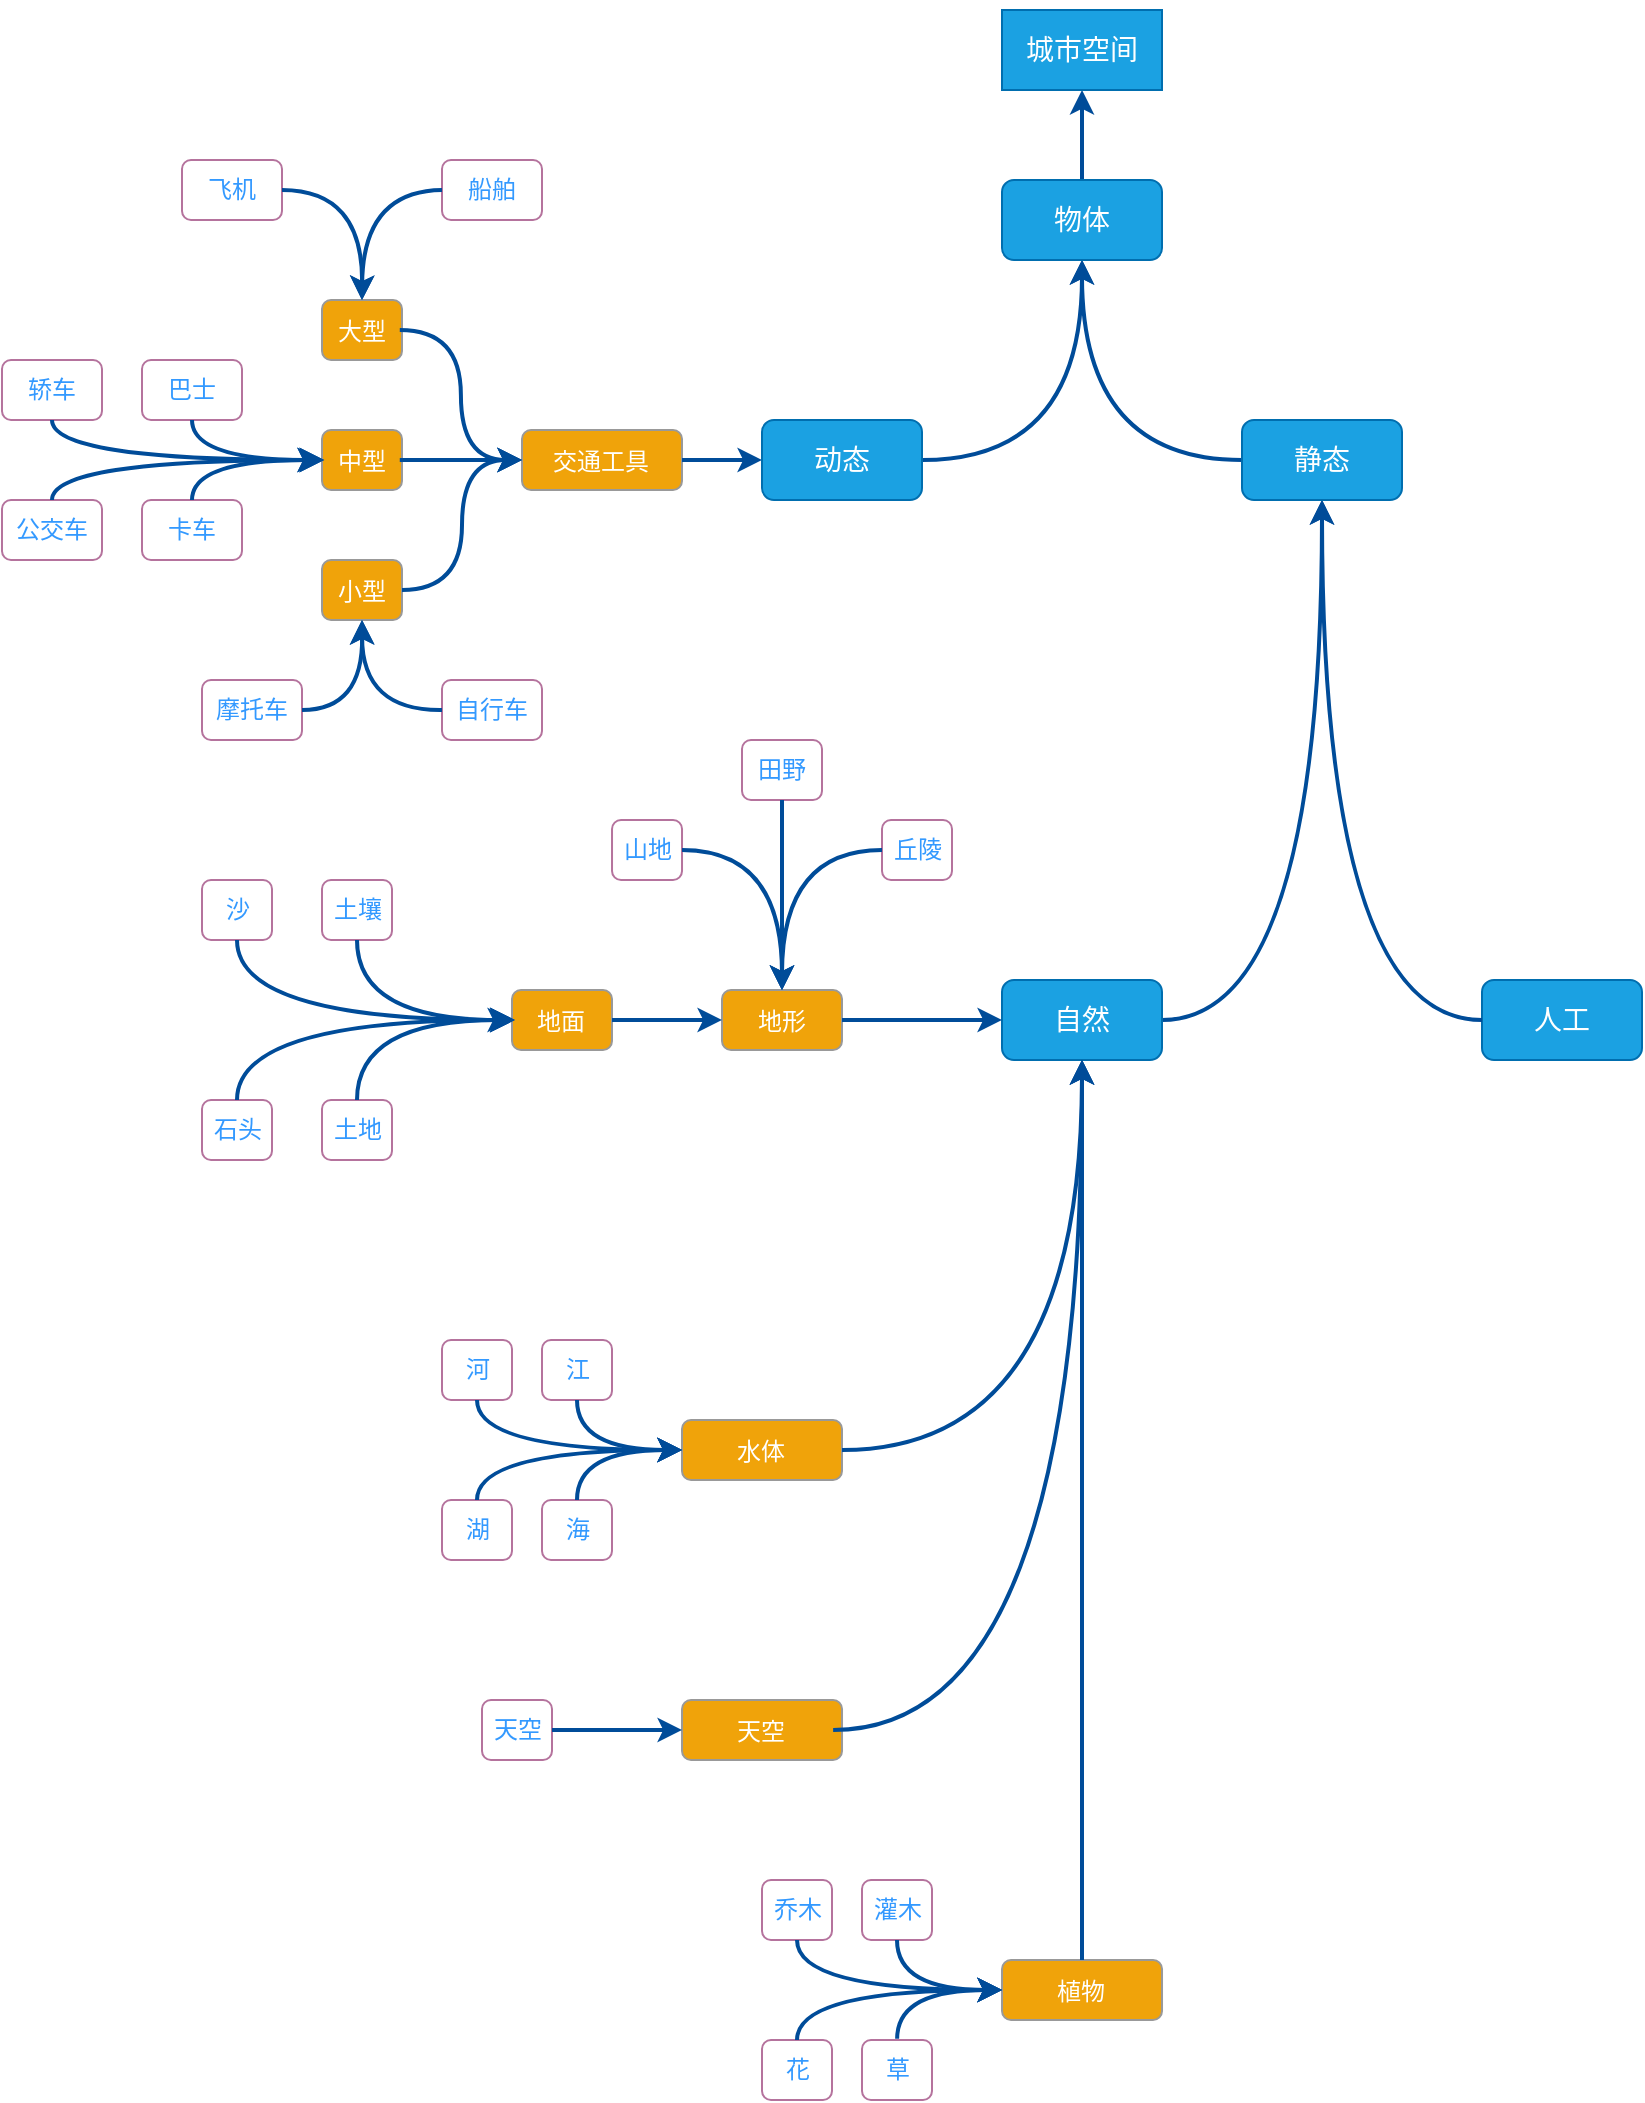 <mxfile version="14.2.7" type="github">
  <diagram id="hjLzeMbraxswB3M8S4vO" name="Page-1">
    <mxGraphModel dx="1753" dy="574" grid="1" gridSize="10" guides="1" tooltips="1" connect="1" arrows="1" fold="1" page="1" pageScale="1" pageWidth="827" pageHeight="1169" math="0" shadow="0">
      <root>
        <mxCell id="0" />
        <mxCell id="1" parent="0" />
        <mxCell id="QH5kVCey-qOMAw6Wp_jd-15" style="edgeStyle=orthogonalEdgeStyle;curved=1;rounded=0;orthogonalLoop=1;jettySize=auto;html=1;exitX=0.5;exitY=0;exitDx=0;exitDy=0;entryX=0.5;entryY=1;entryDx=0;entryDy=0;strokeColor=#004C99;fontColor=#FFFFFF;strokeWidth=2;" edge="1" parent="1" source="QH5kVCey-qOMAw6Wp_jd-1" target="QH5kVCey-qOMAw6Wp_jd-7">
          <mxGeometry relative="1" as="geometry" />
        </mxCell>
        <mxCell id="QH5kVCey-qOMAw6Wp_jd-13" style="edgeStyle=orthogonalEdgeStyle;curved=1;rounded=0;orthogonalLoop=1;jettySize=auto;html=1;exitX=1;exitY=0.5;exitDx=0;exitDy=0;entryX=0.5;entryY=1;entryDx=0;entryDy=0;fontColor=#FFFFFF;strokeColor=#004C99;strokeWidth=2;" edge="1" parent="1" source="QH5kVCey-qOMAw6Wp_jd-31" target="QH5kVCey-qOMAw6Wp_jd-1">
          <mxGeometry relative="1" as="geometry">
            <mxPoint x="310" y="302.5" as="sourcePoint" />
          </mxGeometry>
        </mxCell>
        <mxCell id="QH5kVCey-qOMAw6Wp_jd-14" style="edgeStyle=orthogonalEdgeStyle;curved=1;rounded=0;orthogonalLoop=1;jettySize=auto;html=1;exitX=0;exitY=0.5;exitDx=0;exitDy=0;fontColor=#FFFFFF;strokeColor=#004C99;strokeWidth=2;entryX=0.5;entryY=1;entryDx=0;entryDy=0;" edge="1" parent="1" source="QH5kVCey-qOMAw6Wp_jd-33" target="QH5kVCey-qOMAw6Wp_jd-1">
          <mxGeometry relative="1" as="geometry">
            <mxPoint x="400" y="170" as="targetPoint" />
            <mxPoint x="480" y="305" as="sourcePoint" />
          </mxGeometry>
        </mxCell>
        <mxCell id="QH5kVCey-qOMAw6Wp_jd-26" value="" style="group" vertex="1" connectable="0" parent="1">
          <mxGeometry x="350" y="120" width="100" height="50" as="geometry" />
        </mxCell>
        <mxCell id="QH5kVCey-qOMAw6Wp_jd-1" value="" style="rounded=1;whiteSpace=wrap;html=1;fillColor=#1ba1e2;strokeColor=#006EAF;fontColor=#ffffff;strokeWidth=1;" vertex="1" parent="QH5kVCey-qOMAw6Wp_jd-26">
          <mxGeometry x="10" width="80" height="40" as="geometry" />
        </mxCell>
        <mxCell id="QH5kVCey-qOMAw6Wp_jd-8" value="&lt;font style=&quot;font-size: 14px&quot;&gt;物体&lt;/font&gt;" style="text;html=1;align=center;verticalAlign=middle;whiteSpace=wrap;rounded=0;fontColor=#FFFFFF;aspect=fixed;" vertex="1" parent="QH5kVCey-qOMAw6Wp_jd-26">
          <mxGeometry x="15" y="10" width="70" height="20" as="geometry" />
        </mxCell>
        <mxCell id="QH5kVCey-qOMAw6Wp_jd-27" value="" style="group" vertex="1" connectable="0" parent="1">
          <mxGeometry x="350" y="30" width="100" height="50" as="geometry" />
        </mxCell>
        <mxCell id="QH5kVCey-qOMAw6Wp_jd-7" value="" style="rounded=0;whiteSpace=wrap;html=1;strokeWidth=1;fontColor=#ffffff;fillColor=#1ba1e2;strokeColor=#006EAF;aspect=fixed;shadow=0;glass=0;sketch=0;" vertex="1" parent="QH5kVCey-qOMAw6Wp_jd-27">
          <mxGeometry x="10" y="5" width="80" height="40" as="geometry" />
        </mxCell>
        <mxCell id="QH5kVCey-qOMAw6Wp_jd-6" value="&lt;font style=&quot;font-size: 14px&quot;&gt;城市空间&lt;/font&gt;" style="text;html=1;align=center;verticalAlign=middle;whiteSpace=wrap;rounded=0;fontColor=#FFFFFF;aspect=fixed;" vertex="1" parent="QH5kVCey-qOMAw6Wp_jd-27">
          <mxGeometry x="15" y="15" width="70" height="20" as="geometry" />
        </mxCell>
        <mxCell id="QH5kVCey-qOMAw6Wp_jd-30" value="" style="group" vertex="1" connectable="0" parent="1">
          <mxGeometry x="120" y="245" width="80" height="30" as="geometry" />
        </mxCell>
        <mxCell id="QH5kVCey-qOMAw6Wp_jd-28" value="" style="rounded=1;whiteSpace=wrap;html=1;shadow=0;glass=0;sketch=0;strokeWidth=1;fontColor=#ffffff;fillColor=#f0a30a;strokeColor=#999999;" vertex="1" parent="QH5kVCey-qOMAw6Wp_jd-30">
          <mxGeometry width="80" height="30" as="geometry" />
        </mxCell>
        <mxCell id="QH5kVCey-qOMAw6Wp_jd-29" value="&lt;font style=&quot;font-size: 12px&quot;&gt;交通工具&lt;/font&gt;" style="text;html=1;strokeColor=none;fillColor=none;align=center;verticalAlign=middle;whiteSpace=wrap;rounded=0;shadow=0;glass=0;sketch=0;fontColor=#FFFFFF;fontSize=14;" vertex="1" parent="QH5kVCey-qOMAw6Wp_jd-30">
          <mxGeometry x="4.447" y="5" width="71.111" height="20" as="geometry" />
        </mxCell>
        <mxCell id="QH5kVCey-qOMAw6Wp_jd-38" style="edgeStyle=orthogonalEdgeStyle;curved=1;rounded=0;orthogonalLoop=1;jettySize=auto;html=1;entryX=0;entryY=0.5;entryDx=0;entryDy=0;strokeColor=#004C99;strokeWidth=2;fontSize=14;fontColor=#FFFFFF;" edge="1" parent="1" source="QH5kVCey-qOMAw6Wp_jd-28" target="QH5kVCey-qOMAw6Wp_jd-31">
          <mxGeometry relative="1" as="geometry" />
        </mxCell>
        <mxCell id="QH5kVCey-qOMAw6Wp_jd-41" value="" style="group" vertex="1" connectable="0" parent="1">
          <mxGeometry x="-50" y="110" width="50" height="30" as="geometry" />
        </mxCell>
        <mxCell id="QH5kVCey-qOMAw6Wp_jd-39" value="" style="rounded=1;whiteSpace=wrap;html=1;shadow=0;glass=0;sketch=0;strokeWidth=1;fontSize=14;fontColor=#FFFFFF;strokeColor=#B5739D;" vertex="1" parent="QH5kVCey-qOMAw6Wp_jd-41">
          <mxGeometry width="50" height="30" as="geometry" />
        </mxCell>
        <mxCell id="QH5kVCey-qOMAw6Wp_jd-40" value="&lt;font color=&quot;#3399ff&quot; style=&quot;font-size: 12px;&quot;&gt;飞机&lt;/font&gt;" style="text;html=1;strokeColor=none;fillColor=none;align=center;verticalAlign=middle;whiteSpace=wrap;rounded=0;shadow=0;glass=0;sketch=0;fontSize=12;fontColor=#FFFFFF;" vertex="1" parent="QH5kVCey-qOMAw6Wp_jd-41">
          <mxGeometry x="5" y="5" width="40" height="20" as="geometry" />
        </mxCell>
        <mxCell id="QH5kVCey-qOMAw6Wp_jd-42" value="" style="group" vertex="1" connectable="0" parent="1">
          <mxGeometry x="80" y="110" width="50" height="30" as="geometry" />
        </mxCell>
        <mxCell id="QH5kVCey-qOMAw6Wp_jd-43" value="" style="rounded=1;whiteSpace=wrap;html=1;shadow=0;glass=0;sketch=0;strokeWidth=1;fontSize=14;fontColor=#FFFFFF;strokeColor=#B5739D;" vertex="1" parent="QH5kVCey-qOMAw6Wp_jd-42">
          <mxGeometry width="50" height="30" as="geometry" />
        </mxCell>
        <mxCell id="QH5kVCey-qOMAw6Wp_jd-44" value="&lt;font color=&quot;#3399ff&quot; style=&quot;font-size: 12px&quot;&gt;船舶&lt;/font&gt;" style="text;html=1;strokeColor=none;fillColor=none;align=center;verticalAlign=middle;whiteSpace=wrap;rounded=0;shadow=0;glass=0;sketch=0;fontSize=12;fontColor=#FFFFFF;" vertex="1" parent="QH5kVCey-qOMAw6Wp_jd-42">
          <mxGeometry x="5" y="5" width="40" height="20" as="geometry" />
        </mxCell>
        <mxCell id="QH5kVCey-qOMAw6Wp_jd-45" value="" style="group" vertex="1" connectable="0" parent="1">
          <mxGeometry x="80" y="370" width="50" height="30" as="geometry" />
        </mxCell>
        <mxCell id="QH5kVCey-qOMAw6Wp_jd-46" value="" style="rounded=1;whiteSpace=wrap;html=1;shadow=0;glass=0;sketch=0;strokeWidth=1;fontSize=14;fontColor=#FFFFFF;strokeColor=#B5739D;" vertex="1" parent="QH5kVCey-qOMAw6Wp_jd-45">
          <mxGeometry width="50" height="30" as="geometry" />
        </mxCell>
        <mxCell id="QH5kVCey-qOMAw6Wp_jd-47" value="&lt;font color=&quot;#3399ff&quot; style=&quot;font-size: 12px&quot;&gt;自行车&lt;/font&gt;" style="text;html=1;strokeColor=none;fillColor=none;align=center;verticalAlign=middle;whiteSpace=wrap;rounded=0;shadow=0;glass=0;sketch=0;fontSize=12;fontColor=#FFFFFF;" vertex="1" parent="QH5kVCey-qOMAw6Wp_jd-45">
          <mxGeometry x="5" y="5" width="40" height="20" as="geometry" />
        </mxCell>
        <mxCell id="QH5kVCey-qOMAw6Wp_jd-56" value="" style="group" vertex="1" connectable="0" parent="1">
          <mxGeometry x="-140" y="210" width="50" height="30" as="geometry" />
        </mxCell>
        <mxCell id="QH5kVCey-qOMAw6Wp_jd-57" value="" style="rounded=1;whiteSpace=wrap;html=1;shadow=0;glass=0;sketch=0;strokeWidth=1;fontSize=14;fontColor=#FFFFFF;strokeColor=#B5739D;" vertex="1" parent="QH5kVCey-qOMAw6Wp_jd-56">
          <mxGeometry width="50" height="30" as="geometry" />
        </mxCell>
        <mxCell id="QH5kVCey-qOMAw6Wp_jd-58" value="&lt;font color=&quot;#3399ff&quot; style=&quot;font-size: 12px&quot;&gt;轿车&lt;/font&gt;" style="text;html=1;strokeColor=none;fillColor=none;align=center;verticalAlign=middle;whiteSpace=wrap;rounded=0;shadow=0;glass=0;sketch=0;fontSize=12;fontColor=#FFFFFF;" vertex="1" parent="QH5kVCey-qOMAw6Wp_jd-56">
          <mxGeometry x="5" y="5" width="40" height="20" as="geometry" />
        </mxCell>
        <mxCell id="QH5kVCey-qOMAw6Wp_jd-59" value="" style="group" vertex="1" connectable="0" parent="1">
          <mxGeometry x="-140" y="280" width="50" height="30" as="geometry" />
        </mxCell>
        <mxCell id="QH5kVCey-qOMAw6Wp_jd-60" value="" style="rounded=1;whiteSpace=wrap;html=1;shadow=0;glass=0;sketch=0;strokeWidth=1;fontSize=14;fontColor=#FFFFFF;strokeColor=#B5739D;" vertex="1" parent="QH5kVCey-qOMAw6Wp_jd-59">
          <mxGeometry width="50" height="30" as="geometry" />
        </mxCell>
        <mxCell id="QH5kVCey-qOMAw6Wp_jd-61" value="&lt;font color=&quot;#3399ff&quot; style=&quot;font-size: 12px&quot;&gt;公交车&lt;/font&gt;" style="text;html=1;strokeColor=none;fillColor=none;align=center;verticalAlign=middle;whiteSpace=wrap;rounded=0;shadow=0;glass=0;sketch=0;fontSize=12;fontColor=#FFFFFF;" vertex="1" parent="QH5kVCey-qOMAw6Wp_jd-59">
          <mxGeometry x="5" y="5" width="40" height="20" as="geometry" />
        </mxCell>
        <mxCell id="QH5kVCey-qOMAw6Wp_jd-62" value="" style="group" vertex="1" connectable="0" parent="1">
          <mxGeometry x="-70" y="210" width="50" height="30" as="geometry" />
        </mxCell>
        <mxCell id="QH5kVCey-qOMAw6Wp_jd-63" value="" style="rounded=1;whiteSpace=wrap;html=1;shadow=0;glass=0;sketch=0;strokeWidth=1;fontSize=14;fontColor=#FFFFFF;strokeColor=#B5739D;" vertex="1" parent="QH5kVCey-qOMAw6Wp_jd-62">
          <mxGeometry width="50" height="30" as="geometry" />
        </mxCell>
        <mxCell id="QH5kVCey-qOMAw6Wp_jd-64" value="&lt;font color=&quot;#3399ff&quot; style=&quot;font-size: 12px&quot;&gt;巴士&lt;/font&gt;" style="text;html=1;strokeColor=none;fillColor=none;align=center;verticalAlign=middle;whiteSpace=wrap;rounded=0;shadow=0;glass=0;sketch=0;fontSize=12;fontColor=#FFFFFF;" vertex="1" parent="QH5kVCey-qOMAw6Wp_jd-62">
          <mxGeometry x="5" y="5" width="40" height="20" as="geometry" />
        </mxCell>
        <mxCell id="QH5kVCey-qOMAw6Wp_jd-65" value="" style="group" vertex="1" connectable="0" parent="1">
          <mxGeometry x="-40" y="370" width="50" height="30" as="geometry" />
        </mxCell>
        <mxCell id="QH5kVCey-qOMAw6Wp_jd-66" value="" style="rounded=1;whiteSpace=wrap;html=1;shadow=0;glass=0;sketch=0;strokeWidth=1;fontSize=14;fontColor=#FFFFFF;strokeColor=#B5739D;" vertex="1" parent="QH5kVCey-qOMAw6Wp_jd-65">
          <mxGeometry width="50" height="30" as="geometry" />
        </mxCell>
        <mxCell id="QH5kVCey-qOMAw6Wp_jd-67" value="&lt;font color=&quot;#3399ff&quot; style=&quot;font-size: 12px&quot;&gt;摩托车&lt;/font&gt;" style="text;html=1;strokeColor=none;fillColor=none;align=center;verticalAlign=middle;whiteSpace=wrap;rounded=0;shadow=0;glass=0;sketch=0;fontSize=12;fontColor=#FFFFFF;" vertex="1" parent="QH5kVCey-qOMAw6Wp_jd-65">
          <mxGeometry x="5" y="5" width="40" height="20" as="geometry" />
        </mxCell>
        <mxCell id="QH5kVCey-qOMAw6Wp_jd-68" value="" style="group" vertex="1" connectable="0" parent="1">
          <mxGeometry x="20" y="180" width="40.01" height="30" as="geometry" />
        </mxCell>
        <mxCell id="QH5kVCey-qOMAw6Wp_jd-69" value="" style="rounded=1;whiteSpace=wrap;html=1;shadow=0;glass=0;sketch=0;strokeWidth=1;fontColor=#ffffff;fillColor=#f0a30a;strokeColor=#999999;" vertex="1" parent="QH5kVCey-qOMAw6Wp_jd-68">
          <mxGeometry width="40" height="30" as="geometry" />
        </mxCell>
        <mxCell id="QH5kVCey-qOMAw6Wp_jd-70" value="&lt;font style=&quot;font-size: 12px&quot;&gt;大型&lt;/font&gt;" style="text;html=1;strokeColor=none;fillColor=none;align=center;verticalAlign=middle;whiteSpace=wrap;rounded=0;shadow=0;glass=0;sketch=0;fontColor=#FFFFFF;fontSize=14;" vertex="1" parent="QH5kVCey-qOMAw6Wp_jd-68">
          <mxGeometry x="1.11" y="5" width="37.78" height="20" as="geometry" />
        </mxCell>
        <mxCell id="QH5kVCey-qOMAw6Wp_jd-71" value="" style="group" vertex="1" connectable="0" parent="1">
          <mxGeometry x="20" y="245" width="40.01" height="30" as="geometry" />
        </mxCell>
        <mxCell id="QH5kVCey-qOMAw6Wp_jd-72" value="" style="rounded=1;whiteSpace=wrap;html=1;shadow=0;glass=0;sketch=0;strokeWidth=1;fontColor=#ffffff;fillColor=#f0a30a;strokeColor=#999999;" vertex="1" parent="QH5kVCey-qOMAw6Wp_jd-71">
          <mxGeometry width="40" height="30" as="geometry" />
        </mxCell>
        <mxCell id="QH5kVCey-qOMAw6Wp_jd-73" value="&lt;font style=&quot;font-size: 12px&quot;&gt;中型&lt;/font&gt;" style="text;html=1;strokeColor=none;fillColor=none;align=center;verticalAlign=middle;whiteSpace=wrap;rounded=0;shadow=0;glass=0;sketch=0;fontColor=#FFFFFF;fontSize=14;" vertex="1" parent="QH5kVCey-qOMAw6Wp_jd-71">
          <mxGeometry x="1.11" y="5" width="37.78" height="20" as="geometry" />
        </mxCell>
        <mxCell id="QH5kVCey-qOMAw6Wp_jd-77" value="" style="group" vertex="1" connectable="0" parent="1">
          <mxGeometry x="-70" y="280" width="50" height="30" as="geometry" />
        </mxCell>
        <mxCell id="QH5kVCey-qOMAw6Wp_jd-78" value="" style="rounded=1;whiteSpace=wrap;html=1;shadow=0;glass=0;sketch=0;strokeWidth=1;fontSize=14;fontColor=#FFFFFF;strokeColor=#B5739D;" vertex="1" parent="QH5kVCey-qOMAw6Wp_jd-77">
          <mxGeometry width="50" height="30" as="geometry" />
        </mxCell>
        <mxCell id="QH5kVCey-qOMAw6Wp_jd-79" value="&lt;font color=&quot;#3399ff&quot; style=&quot;font-size: 12px&quot;&gt;卡车&lt;/font&gt;" style="text;html=1;strokeColor=none;fillColor=none;align=center;verticalAlign=middle;whiteSpace=wrap;rounded=0;shadow=0;glass=0;sketch=0;fontSize=12;fontColor=#FFFFFF;" vertex="1" parent="QH5kVCey-qOMAw6Wp_jd-77">
          <mxGeometry x="5" y="5" width="40" height="20" as="geometry" />
        </mxCell>
        <mxCell id="QH5kVCey-qOMAw6Wp_jd-83" value="" style="group" vertex="1" connectable="0" parent="1">
          <mxGeometry x="20" y="310" width="40.01" height="30" as="geometry" />
        </mxCell>
        <mxCell id="QH5kVCey-qOMAw6Wp_jd-84" value="" style="rounded=1;whiteSpace=wrap;html=1;shadow=0;glass=0;sketch=0;strokeWidth=1;fontColor=#ffffff;fillColor=#f0a30a;strokeColor=#999999;" vertex="1" parent="QH5kVCey-qOMAw6Wp_jd-83">
          <mxGeometry width="40" height="30" as="geometry" />
        </mxCell>
        <mxCell id="QH5kVCey-qOMAw6Wp_jd-85" value="&lt;font style=&quot;font-size: 12px&quot;&gt;小型&lt;/font&gt;" style="text;html=1;strokeColor=none;fillColor=none;align=center;verticalAlign=middle;whiteSpace=wrap;rounded=0;shadow=0;glass=0;sketch=0;fontColor=#FFFFFF;fontSize=14;" vertex="1" parent="QH5kVCey-qOMAw6Wp_jd-83">
          <mxGeometry x="1.11" y="5" width="37.78" height="20" as="geometry" />
        </mxCell>
        <mxCell id="QH5kVCey-qOMAw6Wp_jd-86" style="edgeStyle=orthogonalEdgeStyle;curved=1;rounded=0;orthogonalLoop=1;jettySize=auto;html=1;exitX=1;exitY=0.5;exitDx=0;exitDy=0;entryX=0;entryY=0.5;entryDx=0;entryDy=0;strokeColor=#004C99;strokeWidth=2;fontSize=12;fontColor=#FFFFFF;" edge="1" parent="1" source="QH5kVCey-qOMAw6Wp_jd-84" target="QH5kVCey-qOMAw6Wp_jd-28">
          <mxGeometry relative="1" as="geometry" />
        </mxCell>
        <mxCell id="QH5kVCey-qOMAw6Wp_jd-87" style="edgeStyle=orthogonalEdgeStyle;curved=1;rounded=0;orthogonalLoop=1;jettySize=auto;html=1;strokeColor=#004C99;strokeWidth=2;fontSize=12;fontColor=#FFFFFF;entryX=0;entryY=0.5;entryDx=0;entryDy=0;" edge="1" parent="1" source="QH5kVCey-qOMAw6Wp_jd-73" target="QH5kVCey-qOMAw6Wp_jd-28">
          <mxGeometry relative="1" as="geometry">
            <mxPoint x="100" y="260" as="targetPoint" />
          </mxGeometry>
        </mxCell>
        <mxCell id="QH5kVCey-qOMAw6Wp_jd-88" style="edgeStyle=orthogonalEdgeStyle;curved=1;rounded=0;orthogonalLoop=1;jettySize=auto;html=1;entryX=0;entryY=0.5;entryDx=0;entryDy=0;strokeColor=#004C99;strokeWidth=2;fontSize=12;fontColor=#FFFFFF;" edge="1" parent="1" source="QH5kVCey-qOMAw6Wp_jd-70" target="QH5kVCey-qOMAw6Wp_jd-28">
          <mxGeometry relative="1" as="geometry" />
        </mxCell>
        <mxCell id="QH5kVCey-qOMAw6Wp_jd-91" style="edgeStyle=orthogonalEdgeStyle;curved=1;rounded=0;orthogonalLoop=1;jettySize=auto;html=1;exitX=1;exitY=0.5;exitDx=0;exitDy=0;strokeColor=#004C99;strokeWidth=2;fontSize=12;fontColor=#FFFFFF;" edge="1" parent="1" source="QH5kVCey-qOMAw6Wp_jd-66">
          <mxGeometry relative="1" as="geometry">
            <mxPoint x="40" y="340" as="targetPoint" />
          </mxGeometry>
        </mxCell>
        <mxCell id="QH5kVCey-qOMAw6Wp_jd-92" style="edgeStyle=orthogonalEdgeStyle;curved=1;rounded=0;orthogonalLoop=1;jettySize=auto;html=1;entryX=0.5;entryY=1;entryDx=0;entryDy=0;strokeColor=#004C99;strokeWidth=2;fontSize=12;fontColor=#FFFFFF;" edge="1" parent="1" target="QH5kVCey-qOMAw6Wp_jd-84">
          <mxGeometry relative="1" as="geometry">
            <mxPoint x="80" y="385" as="sourcePoint" />
          </mxGeometry>
        </mxCell>
        <mxCell id="QH5kVCey-qOMAw6Wp_jd-95" style="edgeStyle=orthogonalEdgeStyle;curved=1;rounded=0;orthogonalLoop=1;jettySize=auto;html=1;strokeColor=#004C99;strokeWidth=2;fontSize=12;fontColor=#FFFFFF;" edge="1" parent="1">
          <mxGeometry relative="1" as="geometry">
            <mxPoint x="40" y="180" as="targetPoint" />
            <mxPoint x="80" y="125" as="sourcePoint" />
          </mxGeometry>
        </mxCell>
        <mxCell id="QH5kVCey-qOMAw6Wp_jd-96" style="edgeStyle=orthogonalEdgeStyle;curved=1;rounded=0;orthogonalLoop=1;jettySize=auto;html=1;strokeColor=#004C99;strokeWidth=2;fontSize=12;fontColor=#FFFFFF;" edge="1" parent="1" source="QH5kVCey-qOMAw6Wp_jd-39">
          <mxGeometry relative="1" as="geometry">
            <mxPoint x="40" y="180" as="targetPoint" />
          </mxGeometry>
        </mxCell>
        <mxCell id="QH5kVCey-qOMAw6Wp_jd-99" style="edgeStyle=orthogonalEdgeStyle;curved=1;rounded=0;orthogonalLoop=1;jettySize=auto;html=1;entryX=0;entryY=0.5;entryDx=0;entryDy=0;strokeColor=#004C99;strokeWidth=2;fontSize=12;fontColor=#FFFFFF;exitX=0.5;exitY=0;exitDx=0;exitDy=0;" edge="1" parent="1" source="QH5kVCey-qOMAw6Wp_jd-78" target="QH5kVCey-qOMAw6Wp_jd-72">
          <mxGeometry relative="1" as="geometry" />
        </mxCell>
        <mxCell id="QH5kVCey-qOMAw6Wp_jd-100" style="edgeStyle=orthogonalEdgeStyle;curved=1;rounded=0;orthogonalLoop=1;jettySize=auto;html=1;entryX=0;entryY=0.5;entryDx=0;entryDy=0;strokeColor=#004C99;strokeWidth=2;fontSize=12;fontColor=#FFFFFF;exitX=0.5;exitY=0;exitDx=0;exitDy=0;" edge="1" parent="1" source="QH5kVCey-qOMAw6Wp_jd-60" target="QH5kVCey-qOMAw6Wp_jd-73">
          <mxGeometry relative="1" as="geometry" />
        </mxCell>
        <mxCell id="QH5kVCey-qOMAw6Wp_jd-101" style="edgeStyle=orthogonalEdgeStyle;curved=1;rounded=0;orthogonalLoop=1;jettySize=auto;html=1;entryX=0;entryY=0.5;entryDx=0;entryDy=0;strokeColor=#004C99;strokeWidth=2;fontSize=12;fontColor=#FFFFFF;exitX=0.5;exitY=1;exitDx=0;exitDy=0;" edge="1" parent="1" source="QH5kVCey-qOMAw6Wp_jd-57" target="QH5kVCey-qOMAw6Wp_jd-72">
          <mxGeometry relative="1" as="geometry" />
        </mxCell>
        <mxCell id="QH5kVCey-qOMAw6Wp_jd-102" style="edgeStyle=orthogonalEdgeStyle;curved=1;rounded=0;orthogonalLoop=1;jettySize=auto;html=1;entryX=0;entryY=0.5;entryDx=0;entryDy=0;strokeColor=#004C99;strokeWidth=2;fontSize=12;fontColor=#FFFFFF;exitX=0.5;exitY=1;exitDx=0;exitDy=0;" edge="1" parent="1" source="QH5kVCey-qOMAw6Wp_jd-63" target="QH5kVCey-qOMAw6Wp_jd-73">
          <mxGeometry relative="1" as="geometry" />
        </mxCell>
        <mxCell id="QH5kVCey-qOMAw6Wp_jd-107" style="edgeStyle=orthogonalEdgeStyle;curved=1;rounded=0;orthogonalLoop=1;jettySize=auto;html=1;entryX=0.5;entryY=1;entryDx=0;entryDy=0;strokeColor=#004C99;strokeWidth=2;fontSize=12;fontColor=#FFFFFF;exitX=1;exitY=0.5;exitDx=0;exitDy=0;" edge="1" parent="1" source="QH5kVCey-qOMAw6Wp_jd-103" target="QH5kVCey-qOMAw6Wp_jd-33">
          <mxGeometry relative="1" as="geometry">
            <mxPoint x="430" y="480" as="sourcePoint" />
          </mxGeometry>
        </mxCell>
        <mxCell id="QH5kVCey-qOMAw6Wp_jd-111" value="" style="group" vertex="1" connectable="0" parent="1">
          <mxGeometry x="600" y="520" width="80" height="40" as="geometry" />
        </mxCell>
        <mxCell id="QH5kVCey-qOMAw6Wp_jd-105" value="" style="rounded=1;whiteSpace=wrap;html=1;fillColor=#1ba1e2;strokeColor=#006EAF;fontColor=#ffffff;strokeWidth=1;" vertex="1" parent="QH5kVCey-qOMAw6Wp_jd-111">
          <mxGeometry width="80" height="40" as="geometry" />
        </mxCell>
        <mxCell id="QH5kVCey-qOMAw6Wp_jd-106" value="&lt;font style=&quot;font-size: 14px&quot;&gt;人工&lt;/font&gt;" style="text;html=1;align=center;verticalAlign=middle;whiteSpace=wrap;rounded=0;fontColor=#FFFFFF;aspect=fixed;" vertex="1" parent="QH5kVCey-qOMAw6Wp_jd-111">
          <mxGeometry x="5" y="10" width="70" height="20" as="geometry" />
        </mxCell>
        <mxCell id="QH5kVCey-qOMAw6Wp_jd-112" style="edgeStyle=orthogonalEdgeStyle;curved=1;rounded=0;orthogonalLoop=1;jettySize=auto;html=1;entryX=0.5;entryY=1;entryDx=0;entryDy=0;strokeColor=#004C99;strokeWidth=2;fontSize=12;fontColor=#FFFFFF;" edge="1" parent="1" source="QH5kVCey-qOMAw6Wp_jd-105" target="QH5kVCey-qOMAw6Wp_jd-33">
          <mxGeometry relative="1" as="geometry" />
        </mxCell>
        <mxCell id="QH5kVCey-qOMAw6Wp_jd-113" value="" style="group" vertex="1" connectable="0" parent="1">
          <mxGeometry x="360" y="520" width="80" height="40" as="geometry" />
        </mxCell>
        <mxCell id="QH5kVCey-qOMAw6Wp_jd-103" value="" style="rounded=1;whiteSpace=wrap;html=1;fillColor=#1ba1e2;strokeColor=#006EAF;fontColor=#ffffff;strokeWidth=1;" vertex="1" parent="QH5kVCey-qOMAw6Wp_jd-113">
          <mxGeometry width="80" height="40" as="geometry" />
        </mxCell>
        <mxCell id="QH5kVCey-qOMAw6Wp_jd-104" value="&lt;font style=&quot;font-size: 14px&quot;&gt;自然&lt;/font&gt;" style="text;html=1;align=center;verticalAlign=middle;whiteSpace=wrap;rounded=0;fontColor=#FFFFFF;aspect=fixed;" vertex="1" parent="QH5kVCey-qOMAw6Wp_jd-113">
          <mxGeometry x="5" y="10" width="70" height="20" as="geometry" />
        </mxCell>
        <mxCell id="QH5kVCey-qOMAw6Wp_jd-114" value="" style="group" vertex="1" connectable="0" parent="1">
          <mxGeometry x="220" y="525" width="60" height="30" as="geometry" />
        </mxCell>
        <mxCell id="QH5kVCey-qOMAw6Wp_jd-115" value="" style="rounded=1;whiteSpace=wrap;html=1;shadow=0;glass=0;sketch=0;strokeWidth=1;fontColor=#ffffff;fillColor=#f0a30a;strokeColor=#999999;" vertex="1" parent="QH5kVCey-qOMAw6Wp_jd-114">
          <mxGeometry width="60" height="30" as="geometry" />
        </mxCell>
        <mxCell id="QH5kVCey-qOMAw6Wp_jd-116" value="&lt;span style=&quot;font-size: 12px&quot;&gt;地形&lt;/span&gt;" style="text;html=1;strokeColor=none;fillColor=none;align=center;verticalAlign=middle;whiteSpace=wrap;rounded=0;shadow=0;glass=0;sketch=0;fontColor=#FFFFFF;fontSize=14;" vertex="1" parent="QH5kVCey-qOMAw6Wp_jd-114">
          <mxGeometry y="5" width="60" height="20" as="geometry" />
        </mxCell>
        <mxCell id="QH5kVCey-qOMAw6Wp_jd-117" value="" style="group" vertex="1" connectable="0" parent="1">
          <mxGeometry x="200" y="740" width="80" height="30" as="geometry" />
        </mxCell>
        <mxCell id="QH5kVCey-qOMAw6Wp_jd-118" value="" style="rounded=1;whiteSpace=wrap;html=1;shadow=0;glass=0;sketch=0;strokeWidth=1;fontColor=#ffffff;fillColor=#f0a30a;strokeColor=#999999;" vertex="1" parent="QH5kVCey-qOMAw6Wp_jd-117">
          <mxGeometry width="80" height="30" as="geometry" />
        </mxCell>
        <mxCell id="QH5kVCey-qOMAw6Wp_jd-119" value="&lt;font style=&quot;font-size: 12px&quot;&gt;水体&lt;/font&gt;" style="text;html=1;strokeColor=none;fillColor=none;align=center;verticalAlign=middle;whiteSpace=wrap;rounded=0;shadow=0;glass=0;sketch=0;fontColor=#FFFFFF;fontSize=14;" vertex="1" parent="QH5kVCey-qOMAw6Wp_jd-117">
          <mxGeometry x="4.447" y="5" width="71.111" height="20" as="geometry" />
        </mxCell>
        <mxCell id="QH5kVCey-qOMAw6Wp_jd-120" value="" style="group" vertex="1" connectable="0" parent="1">
          <mxGeometry x="200.01" y="880" width="80" height="30" as="geometry" />
        </mxCell>
        <mxCell id="QH5kVCey-qOMAw6Wp_jd-121" value="" style="rounded=1;whiteSpace=wrap;html=1;shadow=0;glass=0;sketch=0;strokeWidth=1;fontColor=#ffffff;fillColor=#f0a30a;strokeColor=#999999;" vertex="1" parent="QH5kVCey-qOMAw6Wp_jd-120">
          <mxGeometry width="80" height="30" as="geometry" />
        </mxCell>
        <mxCell id="QH5kVCey-qOMAw6Wp_jd-122" value="&lt;font style=&quot;font-size: 12px&quot;&gt;天空&lt;/font&gt;" style="text;html=1;strokeColor=none;fillColor=none;align=center;verticalAlign=middle;whiteSpace=wrap;rounded=0;shadow=0;glass=0;sketch=0;fontColor=#FFFFFF;fontSize=14;" vertex="1" parent="QH5kVCey-qOMAw6Wp_jd-120">
          <mxGeometry x="4.447" y="5" width="71.111" height="20" as="geometry" />
        </mxCell>
        <mxCell id="QH5kVCey-qOMAw6Wp_jd-123" value="" style="group" vertex="1" connectable="0" parent="1">
          <mxGeometry x="360.01" y="1010" width="80" height="30" as="geometry" />
        </mxCell>
        <mxCell id="QH5kVCey-qOMAw6Wp_jd-124" value="" style="rounded=1;whiteSpace=wrap;html=1;shadow=0;glass=0;sketch=0;strokeWidth=1;fontColor=#ffffff;fillColor=#f0a30a;strokeColor=#999999;" vertex="1" parent="QH5kVCey-qOMAw6Wp_jd-123">
          <mxGeometry width="80" height="30" as="geometry" />
        </mxCell>
        <mxCell id="QH5kVCey-qOMAw6Wp_jd-125" value="&lt;font style=&quot;font-size: 12px&quot;&gt;植物&lt;/font&gt;" style="text;html=1;strokeColor=none;fillColor=none;align=center;verticalAlign=middle;whiteSpace=wrap;rounded=0;shadow=0;glass=0;sketch=0;fontColor=#FFFFFF;fontSize=14;" vertex="1" parent="QH5kVCey-qOMAw6Wp_jd-123">
          <mxGeometry x="4.447" y="5" width="71.111" height="20" as="geometry" />
        </mxCell>
        <mxCell id="QH5kVCey-qOMAw6Wp_jd-129" value="" style="group" vertex="1" connectable="0" parent="1">
          <mxGeometry x="115" y="525" width="50.01" height="30" as="geometry" />
        </mxCell>
        <mxCell id="QH5kVCey-qOMAw6Wp_jd-130" value="" style="rounded=1;whiteSpace=wrap;html=1;shadow=0;glass=0;sketch=0;strokeWidth=1;fontColor=#ffffff;fillColor=#f0a30a;strokeColor=#999999;" vertex="1" parent="QH5kVCey-qOMAw6Wp_jd-129">
          <mxGeometry width="49.998" height="30" as="geometry" />
        </mxCell>
        <mxCell id="QH5kVCey-qOMAw6Wp_jd-131" value="&lt;font style=&quot;font-size: 12px&quot;&gt;地面&lt;/font&gt;" style="text;html=1;strokeColor=none;fillColor=none;align=center;verticalAlign=middle;whiteSpace=wrap;rounded=0;shadow=0;glass=0;sketch=0;fontColor=#FFFFFF;fontSize=14;" vertex="1" parent="QH5kVCey-qOMAw6Wp_jd-129">
          <mxGeometry x="1.387" y="5" width="47.223" height="20" as="geometry" />
        </mxCell>
        <mxCell id="QH5kVCey-qOMAw6Wp_jd-137" style="edgeStyle=orthogonalEdgeStyle;curved=1;rounded=0;orthogonalLoop=1;jettySize=auto;html=1;entryX=0;entryY=0.5;entryDx=0;entryDy=0;strokeColor=#004C99;strokeWidth=2;fontSize=12;fontColor=#FFFFFF;" edge="1" parent="1" source="QH5kVCey-qOMAw6Wp_jd-115" target="QH5kVCey-qOMAw6Wp_jd-103">
          <mxGeometry relative="1" as="geometry" />
        </mxCell>
        <mxCell id="QH5kVCey-qOMAw6Wp_jd-138" value="" style="group" vertex="1" connectable="0" parent="1">
          <mxGeometry x="-40" y="470" width="35" height="30" as="geometry" />
        </mxCell>
        <mxCell id="QH5kVCey-qOMAw6Wp_jd-139" value="" style="rounded=1;whiteSpace=wrap;html=1;shadow=0;glass=0;sketch=0;strokeWidth=1;fontSize=14;fontColor=#FFFFFF;strokeColor=#B5739D;" vertex="1" parent="QH5kVCey-qOMAw6Wp_jd-138">
          <mxGeometry width="35" height="30" as="geometry" />
        </mxCell>
        <mxCell id="QH5kVCey-qOMAw6Wp_jd-140" value="&lt;font color=&quot;#3399ff&quot; style=&quot;font-size: 12px&quot;&gt;沙&lt;/font&gt;" style="text;html=1;strokeColor=none;fillColor=none;align=center;verticalAlign=middle;whiteSpace=wrap;rounded=0;shadow=0;glass=0;sketch=0;fontSize=12;fontColor=#FFFFFF;" vertex="1" parent="QH5kVCey-qOMAw6Wp_jd-138">
          <mxGeometry x="3.5" y="5" width="28" height="20" as="geometry" />
        </mxCell>
        <mxCell id="QH5kVCey-qOMAw6Wp_jd-141" value="" style="group" vertex="1" connectable="0" parent="1">
          <mxGeometry x="480" y="240" width="80" height="40" as="geometry" />
        </mxCell>
        <mxCell id="QH5kVCey-qOMAw6Wp_jd-33" value="" style="rounded=1;whiteSpace=wrap;html=1;fillColor=#1ba1e2;strokeColor=#006EAF;fontColor=#ffffff;strokeWidth=1;" vertex="1" parent="QH5kVCey-qOMAw6Wp_jd-141">
          <mxGeometry width="80" height="40" as="geometry" />
        </mxCell>
        <mxCell id="QH5kVCey-qOMAw6Wp_jd-34" value="&lt;font style=&quot;font-size: 14px&quot;&gt;静态&lt;/font&gt;" style="text;html=1;align=center;verticalAlign=middle;whiteSpace=wrap;rounded=0;fontColor=#FFFFFF;aspect=fixed;" vertex="1" parent="QH5kVCey-qOMAw6Wp_jd-141">
          <mxGeometry x="5" y="10" width="70" height="20" as="geometry" />
        </mxCell>
        <mxCell id="QH5kVCey-qOMAw6Wp_jd-142" value="" style="group" vertex="1" connectable="0" parent="1">
          <mxGeometry x="240" y="240" width="80" height="40" as="geometry" />
        </mxCell>
        <mxCell id="QH5kVCey-qOMAw6Wp_jd-31" value="" style="rounded=1;whiteSpace=wrap;html=1;fillColor=#1ba1e2;strokeColor=#006EAF;fontColor=#ffffff;strokeWidth=1;" vertex="1" parent="QH5kVCey-qOMAw6Wp_jd-142">
          <mxGeometry width="80" height="40" as="geometry" />
        </mxCell>
        <mxCell id="QH5kVCey-qOMAw6Wp_jd-32" value="&lt;font style=&quot;font-size: 14px&quot;&gt;动态&lt;/font&gt;" style="text;html=1;align=center;verticalAlign=middle;whiteSpace=wrap;rounded=0;fontColor=#FFFFFF;aspect=fixed;" vertex="1" parent="QH5kVCey-qOMAw6Wp_jd-142">
          <mxGeometry x="5" y="10" width="70" height="20" as="geometry" />
        </mxCell>
        <mxCell id="QH5kVCey-qOMAw6Wp_jd-144" value="" style="group" vertex="1" connectable="0" parent="1">
          <mxGeometry x="20" y="470" width="35" height="30" as="geometry" />
        </mxCell>
        <mxCell id="QH5kVCey-qOMAw6Wp_jd-145" value="" style="rounded=1;whiteSpace=wrap;html=1;shadow=0;glass=0;sketch=0;strokeWidth=1;fontSize=14;fontColor=#FFFFFF;strokeColor=#B5739D;" vertex="1" parent="QH5kVCey-qOMAw6Wp_jd-144">
          <mxGeometry width="35" height="30" as="geometry" />
        </mxCell>
        <mxCell id="QH5kVCey-qOMAw6Wp_jd-146" value="&lt;font color=&quot;#3399ff&quot; style=&quot;font-size: 12px&quot;&gt;土壤&lt;/font&gt;" style="text;html=1;strokeColor=none;fillColor=none;align=center;verticalAlign=middle;whiteSpace=wrap;rounded=0;shadow=0;glass=0;sketch=0;fontSize=12;fontColor=#FFFFFF;" vertex="1" parent="QH5kVCey-qOMAw6Wp_jd-144">
          <mxGeometry x="3.5" y="5" width="28" height="20" as="geometry" />
        </mxCell>
        <mxCell id="QH5kVCey-qOMAw6Wp_jd-147" value="" style="group" vertex="1" connectable="0" parent="1">
          <mxGeometry x="20" y="580" width="35" height="30" as="geometry" />
        </mxCell>
        <mxCell id="QH5kVCey-qOMAw6Wp_jd-148" value="" style="rounded=1;whiteSpace=wrap;html=1;shadow=0;glass=0;sketch=0;strokeWidth=1;fontSize=14;fontColor=#FFFFFF;strokeColor=#B5739D;" vertex="1" parent="QH5kVCey-qOMAw6Wp_jd-147">
          <mxGeometry width="35" height="30" as="geometry" />
        </mxCell>
        <mxCell id="QH5kVCey-qOMAw6Wp_jd-149" value="&lt;font color=&quot;#3399ff&quot; style=&quot;font-size: 12px&quot;&gt;土地&lt;/font&gt;" style="text;html=1;strokeColor=none;fillColor=none;align=center;verticalAlign=middle;whiteSpace=wrap;rounded=0;shadow=0;glass=0;sketch=0;fontSize=12;fontColor=#FFFFFF;" vertex="1" parent="QH5kVCey-qOMAw6Wp_jd-147">
          <mxGeometry x="3.5" y="5" width="28" height="20" as="geometry" />
        </mxCell>
        <mxCell id="QH5kVCey-qOMAw6Wp_jd-154" style="edgeStyle=orthogonalEdgeStyle;curved=1;rounded=0;orthogonalLoop=1;jettySize=auto;html=1;entryX=0;entryY=0.5;entryDx=0;entryDy=0;strokeColor=#004C99;strokeWidth=2;fontSize=12;fontColor=#FFFFFF;" edge="1" parent="1" source="QH5kVCey-qOMAw6Wp_jd-130" target="QH5kVCey-qOMAw6Wp_jd-115">
          <mxGeometry relative="1" as="geometry" />
        </mxCell>
        <mxCell id="QH5kVCey-qOMAw6Wp_jd-158" value="" style="group" vertex="1" connectable="0" parent="1">
          <mxGeometry x="-40" y="580" width="35" height="30" as="geometry" />
        </mxCell>
        <mxCell id="QH5kVCey-qOMAw6Wp_jd-159" value="" style="rounded=1;whiteSpace=wrap;html=1;shadow=0;glass=0;sketch=0;strokeWidth=1;fontSize=14;fontColor=#FFFFFF;strokeColor=#B5739D;" vertex="1" parent="QH5kVCey-qOMAw6Wp_jd-158">
          <mxGeometry width="35" height="30" as="geometry" />
        </mxCell>
        <mxCell id="QH5kVCey-qOMAw6Wp_jd-160" value="&lt;font color=&quot;#3399ff&quot; style=&quot;font-size: 12px&quot;&gt;石头&lt;/font&gt;" style="text;html=1;strokeColor=none;fillColor=none;align=center;verticalAlign=middle;whiteSpace=wrap;rounded=0;shadow=0;glass=0;sketch=0;fontSize=12;fontColor=#FFFFFF;" vertex="1" parent="QH5kVCey-qOMAw6Wp_jd-158">
          <mxGeometry x="3.5" y="5" width="28" height="20" as="geometry" />
        </mxCell>
        <mxCell id="QH5kVCey-qOMAw6Wp_jd-161" style="edgeStyle=orthogonalEdgeStyle;curved=1;rounded=0;orthogonalLoop=1;jettySize=auto;html=1;entryX=0.5;entryY=1;entryDx=0;entryDy=0;strokeColor=#004C99;strokeWidth=2;fontSize=12;fontColor=#FFFFFF;" edge="1" parent="1" source="QH5kVCey-qOMAw6Wp_jd-118" target="QH5kVCey-qOMAw6Wp_jd-103">
          <mxGeometry relative="1" as="geometry" />
        </mxCell>
        <mxCell id="QH5kVCey-qOMAw6Wp_jd-162" style="edgeStyle=orthogonalEdgeStyle;curved=1;rounded=0;orthogonalLoop=1;jettySize=auto;html=1;strokeColor=#004C99;strokeWidth=2;fontSize=12;fontColor=#FFFFFF;" edge="1" parent="1" source="QH5kVCey-qOMAw6Wp_jd-124">
          <mxGeometry relative="1" as="geometry">
            <mxPoint x="400" y="560" as="targetPoint" />
          </mxGeometry>
        </mxCell>
        <mxCell id="QH5kVCey-qOMAw6Wp_jd-163" style="edgeStyle=orthogonalEdgeStyle;curved=1;rounded=0;orthogonalLoop=1;jettySize=auto;html=1;strokeColor=#004C99;strokeWidth=2;fontSize=12;fontColor=#FFFFFF;" edge="1" parent="1" source="QH5kVCey-qOMAw6Wp_jd-122">
          <mxGeometry relative="1" as="geometry">
            <mxPoint x="400" y="560" as="targetPoint" />
          </mxGeometry>
        </mxCell>
        <mxCell id="QH5kVCey-qOMAw6Wp_jd-164" value="" style="group" vertex="1" connectable="0" parent="1">
          <mxGeometry x="165.01" y="440" width="35" height="30" as="geometry" />
        </mxCell>
        <mxCell id="QH5kVCey-qOMAw6Wp_jd-165" value="" style="rounded=1;whiteSpace=wrap;html=1;shadow=0;glass=0;sketch=0;strokeWidth=1;fontSize=14;fontColor=#FFFFFF;strokeColor=#B5739D;" vertex="1" parent="QH5kVCey-qOMAw6Wp_jd-164">
          <mxGeometry width="35" height="30" as="geometry" />
        </mxCell>
        <mxCell id="QH5kVCey-qOMAw6Wp_jd-166" value="&lt;font color=&quot;#3399ff&quot; style=&quot;font-size: 12px&quot;&gt;山地&lt;/font&gt;" style="text;html=1;strokeColor=none;fillColor=none;align=center;verticalAlign=middle;whiteSpace=wrap;rounded=0;shadow=0;glass=0;sketch=0;fontSize=12;fontColor=#FFFFFF;" vertex="1" parent="QH5kVCey-qOMAw6Wp_jd-164">
          <mxGeometry x="3.5" y="5" width="28" height="20" as="geometry" />
        </mxCell>
        <mxCell id="QH5kVCey-qOMAw6Wp_jd-167" value="" style="group" vertex="1" connectable="0" parent="1">
          <mxGeometry x="230" y="400" width="40" height="30" as="geometry" />
        </mxCell>
        <mxCell id="QH5kVCey-qOMAw6Wp_jd-168" value="" style="rounded=1;whiteSpace=wrap;html=1;shadow=0;glass=0;sketch=0;strokeWidth=1;fontSize=14;fontColor=#FFFFFF;strokeColor=#B5739D;" vertex="1" parent="QH5kVCey-qOMAw6Wp_jd-167">
          <mxGeometry width="40" height="30" as="geometry" />
        </mxCell>
        <mxCell id="QH5kVCey-qOMAw6Wp_jd-169" value="&lt;font color=&quot;#3399ff&quot; style=&quot;font-size: 12px&quot;&gt;田野&lt;/font&gt;" style="text;html=1;strokeColor=none;fillColor=none;align=center;verticalAlign=middle;whiteSpace=wrap;rounded=0;shadow=0;glass=0;sketch=0;fontSize=12;fontColor=#FFFFFF;" vertex="1" parent="QH5kVCey-qOMAw6Wp_jd-167">
          <mxGeometry x="4" y="5" width="32" height="20" as="geometry" />
        </mxCell>
        <mxCell id="QH5kVCey-qOMAw6Wp_jd-170" value="" style="group" vertex="1" connectable="0" parent="1">
          <mxGeometry x="300" y="440" width="35" height="30" as="geometry" />
        </mxCell>
        <mxCell id="QH5kVCey-qOMAw6Wp_jd-171" value="" style="rounded=1;whiteSpace=wrap;html=1;shadow=0;glass=0;sketch=0;strokeWidth=1;fontSize=14;fontColor=#FFFFFF;strokeColor=#B5739D;" vertex="1" parent="QH5kVCey-qOMAw6Wp_jd-170">
          <mxGeometry width="35" height="30" as="geometry" />
        </mxCell>
        <mxCell id="QH5kVCey-qOMAw6Wp_jd-172" value="&lt;font color=&quot;#3399ff&quot; style=&quot;font-size: 12px&quot;&gt;丘陵&lt;/font&gt;" style="text;html=1;strokeColor=none;fillColor=none;align=center;verticalAlign=middle;whiteSpace=wrap;rounded=0;shadow=0;glass=0;sketch=0;fontSize=12;fontColor=#FFFFFF;" vertex="1" parent="QH5kVCey-qOMAw6Wp_jd-170">
          <mxGeometry x="3.5" y="5" width="28" height="20" as="geometry" />
        </mxCell>
        <mxCell id="QH5kVCey-qOMAw6Wp_jd-173" style="edgeStyle=orthogonalEdgeStyle;curved=1;rounded=0;orthogonalLoop=1;jettySize=auto;html=1;entryX=0.5;entryY=0;entryDx=0;entryDy=0;strokeColor=#004C99;strokeWidth=2;fontSize=12;fontColor=#FFFFFF;" edge="1" parent="1" source="QH5kVCey-qOMAw6Wp_jd-165" target="QH5kVCey-qOMAw6Wp_jd-115">
          <mxGeometry relative="1" as="geometry" />
        </mxCell>
        <mxCell id="QH5kVCey-qOMAw6Wp_jd-174" style="edgeStyle=orthogonalEdgeStyle;curved=1;rounded=0;orthogonalLoop=1;jettySize=auto;html=1;entryX=0.5;entryY=0;entryDx=0;entryDy=0;strokeColor=#004C99;strokeWidth=2;fontSize=12;fontColor=#FFFFFF;" edge="1" parent="1" source="QH5kVCey-qOMAw6Wp_jd-171" target="QH5kVCey-qOMAw6Wp_jd-115">
          <mxGeometry relative="1" as="geometry" />
        </mxCell>
        <mxCell id="QH5kVCey-qOMAw6Wp_jd-176" style="edgeStyle=orthogonalEdgeStyle;curved=1;rounded=0;orthogonalLoop=1;jettySize=auto;html=1;entryX=0.5;entryY=0;entryDx=0;entryDy=0;strokeColor=#004C99;strokeWidth=2;fontSize=12;fontColor=#FFFFFF;" edge="1" parent="1" source="QH5kVCey-qOMAw6Wp_jd-168" target="QH5kVCey-qOMAw6Wp_jd-115">
          <mxGeometry relative="1" as="geometry" />
        </mxCell>
        <mxCell id="QH5kVCey-qOMAw6Wp_jd-177" style="edgeStyle=orthogonalEdgeStyle;curved=1;rounded=0;orthogonalLoop=1;jettySize=auto;html=1;entryX=0;entryY=0.5;entryDx=0;entryDy=0;strokeColor=#004C99;strokeWidth=2;fontSize=12;fontColor=#FFFFFF;exitX=0.5;exitY=1;exitDx=0;exitDy=0;" edge="1" parent="1" source="QH5kVCey-qOMAw6Wp_jd-145" target="QH5kVCey-qOMAw6Wp_jd-131">
          <mxGeometry relative="1" as="geometry" />
        </mxCell>
        <mxCell id="QH5kVCey-qOMAw6Wp_jd-180" style="edgeStyle=orthogonalEdgeStyle;curved=1;rounded=0;orthogonalLoop=1;jettySize=auto;html=1;entryX=0;entryY=0.5;entryDx=0;entryDy=0;strokeColor=#004C99;strokeWidth=2;fontSize=12;fontColor=#FFFFFF;exitX=0.5;exitY=0;exitDx=0;exitDy=0;" edge="1" parent="1" source="QH5kVCey-qOMAw6Wp_jd-148" target="QH5kVCey-qOMAw6Wp_jd-131">
          <mxGeometry relative="1" as="geometry" />
        </mxCell>
        <mxCell id="QH5kVCey-qOMAw6Wp_jd-181" style="edgeStyle=orthogonalEdgeStyle;curved=1;rounded=0;orthogonalLoop=1;jettySize=auto;html=1;entryX=0;entryY=0.5;entryDx=0;entryDy=0;strokeColor=#004C99;strokeWidth=2;fontSize=12;fontColor=#FFFFFF;exitX=0.5;exitY=1;exitDx=0;exitDy=0;" edge="1" parent="1" source="QH5kVCey-qOMAw6Wp_jd-139" target="QH5kVCey-qOMAw6Wp_jd-131">
          <mxGeometry relative="1" as="geometry" />
        </mxCell>
        <mxCell id="QH5kVCey-qOMAw6Wp_jd-182" style="edgeStyle=orthogonalEdgeStyle;curved=1;rounded=0;orthogonalLoop=1;jettySize=auto;html=1;entryX=0;entryY=0.5;entryDx=0;entryDy=0;strokeColor=#004C99;strokeWidth=2;fontSize=12;fontColor=#FFFFFF;exitX=0.5;exitY=0;exitDx=0;exitDy=0;" edge="1" parent="1" source="QH5kVCey-qOMAw6Wp_jd-159" target="QH5kVCey-qOMAw6Wp_jd-130">
          <mxGeometry relative="1" as="geometry" />
        </mxCell>
        <mxCell id="QH5kVCey-qOMAw6Wp_jd-184" value="" style="group" vertex="1" connectable="0" parent="1">
          <mxGeometry x="240" y="970" width="35" height="30" as="geometry" />
        </mxCell>
        <mxCell id="QH5kVCey-qOMAw6Wp_jd-185" value="" style="rounded=1;whiteSpace=wrap;html=1;shadow=0;glass=0;sketch=0;strokeWidth=1;fontSize=14;fontColor=#FFFFFF;strokeColor=#B5739D;" vertex="1" parent="QH5kVCey-qOMAw6Wp_jd-184">
          <mxGeometry width="35" height="30" as="geometry" />
        </mxCell>
        <mxCell id="QH5kVCey-qOMAw6Wp_jd-186" value="&lt;font color=&quot;#3399ff&quot; style=&quot;font-size: 12px&quot;&gt;乔木&lt;/font&gt;" style="text;html=1;strokeColor=none;fillColor=none;align=center;verticalAlign=middle;whiteSpace=wrap;rounded=0;shadow=0;glass=0;sketch=0;fontSize=12;fontColor=#FFFFFF;" vertex="1" parent="QH5kVCey-qOMAw6Wp_jd-184">
          <mxGeometry x="3.5" y="5" width="28" height="20" as="geometry" />
        </mxCell>
        <mxCell id="QH5kVCey-qOMAw6Wp_jd-187" value="" style="group" vertex="1" connectable="0" parent="1">
          <mxGeometry x="290" y="970" width="35" height="30" as="geometry" />
        </mxCell>
        <mxCell id="QH5kVCey-qOMAw6Wp_jd-188" value="" style="rounded=1;whiteSpace=wrap;html=1;shadow=0;glass=0;sketch=0;strokeWidth=1;fontSize=14;fontColor=#FFFFFF;strokeColor=#B5739D;" vertex="1" parent="QH5kVCey-qOMAw6Wp_jd-187">
          <mxGeometry width="35" height="30" as="geometry" />
        </mxCell>
        <mxCell id="QH5kVCey-qOMAw6Wp_jd-189" value="&lt;font color=&quot;#3399ff&quot; style=&quot;font-size: 12px&quot;&gt;灌木&lt;/font&gt;" style="text;html=1;strokeColor=none;fillColor=none;align=center;verticalAlign=middle;whiteSpace=wrap;rounded=0;shadow=0;glass=0;sketch=0;fontSize=12;fontColor=#FFFFFF;" vertex="1" parent="QH5kVCey-qOMAw6Wp_jd-187">
          <mxGeometry x="3.5" y="5" width="28" height="20" as="geometry" />
        </mxCell>
        <mxCell id="QH5kVCey-qOMAw6Wp_jd-190" value="" style="group" vertex="1" connectable="0" parent="1">
          <mxGeometry x="240" y="1050" width="35" height="30" as="geometry" />
        </mxCell>
        <mxCell id="QH5kVCey-qOMAw6Wp_jd-191" value="" style="rounded=1;whiteSpace=wrap;html=1;shadow=0;glass=0;sketch=0;strokeWidth=1;fontSize=14;fontColor=#FFFFFF;strokeColor=#B5739D;" vertex="1" parent="QH5kVCey-qOMAw6Wp_jd-190">
          <mxGeometry width="35" height="30" as="geometry" />
        </mxCell>
        <mxCell id="QH5kVCey-qOMAw6Wp_jd-192" value="&lt;font color=&quot;#3399ff&quot; style=&quot;font-size: 12px&quot;&gt;花&lt;/font&gt;" style="text;html=1;strokeColor=none;fillColor=none;align=center;verticalAlign=middle;whiteSpace=wrap;rounded=0;shadow=0;glass=0;sketch=0;fontSize=12;fontColor=#FFFFFF;" vertex="1" parent="QH5kVCey-qOMAw6Wp_jd-190">
          <mxGeometry x="3.5" y="5" width="28" height="20" as="geometry" />
        </mxCell>
        <mxCell id="QH5kVCey-qOMAw6Wp_jd-193" value="" style="group" vertex="1" connectable="0" parent="1">
          <mxGeometry x="290" y="1050" width="35" height="30" as="geometry" />
        </mxCell>
        <mxCell id="QH5kVCey-qOMAw6Wp_jd-194" value="" style="rounded=1;whiteSpace=wrap;html=1;shadow=0;glass=0;sketch=0;strokeWidth=1;fontSize=14;fontColor=#FFFFFF;strokeColor=#B5739D;" vertex="1" parent="QH5kVCey-qOMAw6Wp_jd-193">
          <mxGeometry width="35" height="30" as="geometry" />
        </mxCell>
        <mxCell id="QH5kVCey-qOMAw6Wp_jd-195" value="&lt;font color=&quot;#3399ff&quot; style=&quot;font-size: 12px&quot;&gt;草&lt;/font&gt;" style="text;html=1;strokeColor=none;fillColor=none;align=center;verticalAlign=middle;whiteSpace=wrap;rounded=0;shadow=0;glass=0;sketch=0;fontSize=12;fontColor=#FFFFFF;" vertex="1" parent="QH5kVCey-qOMAw6Wp_jd-193">
          <mxGeometry x="3.5" y="5" width="28" height="20" as="geometry" />
        </mxCell>
        <mxCell id="QH5kVCey-qOMAw6Wp_jd-202" value="" style="group" vertex="1" connectable="0" parent="1">
          <mxGeometry x="100" y="880" width="35" height="30" as="geometry" />
        </mxCell>
        <mxCell id="QH5kVCey-qOMAw6Wp_jd-203" value="" style="rounded=1;whiteSpace=wrap;html=1;shadow=0;glass=0;sketch=0;strokeWidth=1;fontSize=14;fontColor=#FFFFFF;strokeColor=#B5739D;" vertex="1" parent="QH5kVCey-qOMAw6Wp_jd-202">
          <mxGeometry width="35" height="30" as="geometry" />
        </mxCell>
        <mxCell id="QH5kVCey-qOMAw6Wp_jd-204" value="&lt;font color=&quot;#3399ff&quot; style=&quot;font-size: 12px&quot;&gt;天空&lt;/font&gt;" style="text;html=1;strokeColor=none;fillColor=none;align=center;verticalAlign=middle;whiteSpace=wrap;rounded=0;shadow=0;glass=0;sketch=0;fontSize=12;fontColor=#FFFFFF;" vertex="1" parent="QH5kVCey-qOMAw6Wp_jd-202">
          <mxGeometry x="3.5" y="5" width="28" height="20" as="geometry" />
        </mxCell>
        <mxCell id="QH5kVCey-qOMAw6Wp_jd-205" style="edgeStyle=orthogonalEdgeStyle;curved=1;rounded=0;orthogonalLoop=1;jettySize=auto;html=1;entryX=0;entryY=0.5;entryDx=0;entryDy=0;strokeColor=#004C99;strokeWidth=2;fontSize=12;fontColor=#FFFFFF;exitX=1;exitY=0.5;exitDx=0;exitDy=0;" edge="1" parent="1" source="QH5kVCey-qOMAw6Wp_jd-203" target="QH5kVCey-qOMAw6Wp_jd-121">
          <mxGeometry relative="1" as="geometry">
            <mxPoint x="140" y="895" as="sourcePoint" />
          </mxGeometry>
        </mxCell>
        <mxCell id="QH5kVCey-qOMAw6Wp_jd-206" style="edgeStyle=orthogonalEdgeStyle;curved=1;rounded=0;orthogonalLoop=1;jettySize=auto;html=1;entryX=0;entryY=0.5;entryDx=0;entryDy=0;strokeColor=#004C99;strokeWidth=2;fontSize=12;fontColor=#FFFFFF;exitX=0.5;exitY=1;exitDx=0;exitDy=0;" edge="1" parent="1" source="QH5kVCey-qOMAw6Wp_jd-188" target="QH5kVCey-qOMAw6Wp_jd-124">
          <mxGeometry relative="1" as="geometry" />
        </mxCell>
        <mxCell id="QH5kVCey-qOMAw6Wp_jd-207" style="edgeStyle=orthogonalEdgeStyle;curved=1;rounded=0;orthogonalLoop=1;jettySize=auto;html=1;strokeColor=#004C99;strokeWidth=2;fontSize=12;fontColor=#FFFFFF;entryX=0;entryY=0.5;entryDx=0;entryDy=0;exitX=0.502;exitY=-0.022;exitDx=0;exitDy=0;exitPerimeter=0;" edge="1" parent="1" source="QH5kVCey-qOMAw6Wp_jd-194" target="QH5kVCey-qOMAw6Wp_jd-124">
          <mxGeometry relative="1" as="geometry">
            <mxPoint x="360" y="1030" as="targetPoint" />
          </mxGeometry>
        </mxCell>
        <mxCell id="QH5kVCey-qOMAw6Wp_jd-208" style="edgeStyle=orthogonalEdgeStyle;curved=1;rounded=0;orthogonalLoop=1;jettySize=auto;html=1;entryX=0;entryY=0.5;entryDx=0;entryDy=0;strokeColor=#004C99;strokeWidth=2;fontSize=12;fontColor=#FFFFFF;exitX=0.5;exitY=0;exitDx=0;exitDy=0;" edge="1" parent="1" source="QH5kVCey-qOMAw6Wp_jd-191" target="QH5kVCey-qOMAw6Wp_jd-124">
          <mxGeometry relative="1" as="geometry" />
        </mxCell>
        <mxCell id="QH5kVCey-qOMAw6Wp_jd-209" style="edgeStyle=orthogonalEdgeStyle;curved=1;rounded=0;orthogonalLoop=1;jettySize=auto;html=1;entryX=0;entryY=0.5;entryDx=0;entryDy=0;strokeColor=#004C99;strokeWidth=2;fontSize=12;fontColor=#FFFFFF;exitX=0.5;exitY=1;exitDx=0;exitDy=0;" edge="1" parent="1" source="QH5kVCey-qOMAw6Wp_jd-185" target="QH5kVCey-qOMAw6Wp_jd-124">
          <mxGeometry relative="1" as="geometry" />
        </mxCell>
        <mxCell id="QH5kVCey-qOMAw6Wp_jd-210" value="" style="group" vertex="1" connectable="0" parent="1">
          <mxGeometry x="80" y="700" width="35" height="30" as="geometry" />
        </mxCell>
        <mxCell id="QH5kVCey-qOMAw6Wp_jd-211" value="" style="rounded=1;whiteSpace=wrap;html=1;shadow=0;glass=0;sketch=0;strokeWidth=1;fontSize=14;fontColor=#FFFFFF;strokeColor=#B5739D;" vertex="1" parent="QH5kVCey-qOMAw6Wp_jd-210">
          <mxGeometry width="35" height="30" as="geometry" />
        </mxCell>
        <mxCell id="QH5kVCey-qOMAw6Wp_jd-212" value="&lt;font color=&quot;#3399ff&quot; style=&quot;font-size: 12px&quot;&gt;河&lt;/font&gt;" style="text;html=1;strokeColor=none;fillColor=none;align=center;verticalAlign=middle;whiteSpace=wrap;rounded=0;shadow=0;glass=0;sketch=0;fontSize=12;fontColor=#FFFFFF;" vertex="1" parent="QH5kVCey-qOMAw6Wp_jd-210">
          <mxGeometry x="3.5" y="5" width="28" height="20" as="geometry" />
        </mxCell>
        <mxCell id="QH5kVCey-qOMAw6Wp_jd-213" value="" style="group" vertex="1" connectable="0" parent="1">
          <mxGeometry x="130" y="700" width="35" height="30" as="geometry" />
        </mxCell>
        <mxCell id="QH5kVCey-qOMAw6Wp_jd-214" value="" style="rounded=1;whiteSpace=wrap;html=1;shadow=0;glass=0;sketch=0;strokeWidth=1;fontSize=14;fontColor=#FFFFFF;strokeColor=#B5739D;" vertex="1" parent="QH5kVCey-qOMAw6Wp_jd-213">
          <mxGeometry width="35" height="30" as="geometry" />
        </mxCell>
        <mxCell id="QH5kVCey-qOMAw6Wp_jd-215" value="&lt;font color=&quot;#3399ff&quot; style=&quot;font-size: 12px&quot;&gt;江&lt;/font&gt;" style="text;html=1;strokeColor=none;fillColor=none;align=center;verticalAlign=middle;whiteSpace=wrap;rounded=0;shadow=0;glass=0;sketch=0;fontSize=12;fontColor=#FFFFFF;" vertex="1" parent="QH5kVCey-qOMAw6Wp_jd-213">
          <mxGeometry x="3.5" y="5" width="28" height="20" as="geometry" />
        </mxCell>
        <mxCell id="QH5kVCey-qOMAw6Wp_jd-216" value="" style="group" vertex="1" connectable="0" parent="1">
          <mxGeometry x="80" y="780" width="35" height="30" as="geometry" />
        </mxCell>
        <mxCell id="QH5kVCey-qOMAw6Wp_jd-217" value="" style="rounded=1;whiteSpace=wrap;html=1;shadow=0;glass=0;sketch=0;strokeWidth=1;fontSize=14;fontColor=#FFFFFF;strokeColor=#B5739D;" vertex="1" parent="QH5kVCey-qOMAw6Wp_jd-216">
          <mxGeometry width="35" height="30" as="geometry" />
        </mxCell>
        <mxCell id="QH5kVCey-qOMAw6Wp_jd-218" value="&lt;font color=&quot;#3399ff&quot; style=&quot;font-size: 12px&quot;&gt;湖&lt;/font&gt;" style="text;html=1;strokeColor=none;fillColor=none;align=center;verticalAlign=middle;whiteSpace=wrap;rounded=0;shadow=0;glass=0;sketch=0;fontSize=12;fontColor=#FFFFFF;" vertex="1" parent="QH5kVCey-qOMAw6Wp_jd-216">
          <mxGeometry x="3.5" y="5" width="28" height="20" as="geometry" />
        </mxCell>
        <mxCell id="QH5kVCey-qOMAw6Wp_jd-219" value="" style="group" vertex="1" connectable="0" parent="1">
          <mxGeometry x="130" y="780" width="35" height="30" as="geometry" />
        </mxCell>
        <mxCell id="QH5kVCey-qOMAw6Wp_jd-220" value="" style="rounded=1;whiteSpace=wrap;html=1;shadow=0;glass=0;sketch=0;strokeWidth=1;fontSize=14;fontColor=#FFFFFF;strokeColor=#B5739D;" vertex="1" parent="QH5kVCey-qOMAw6Wp_jd-219">
          <mxGeometry width="35" height="30" as="geometry" />
        </mxCell>
        <mxCell id="QH5kVCey-qOMAw6Wp_jd-221" value="&lt;font color=&quot;#3399ff&quot; style=&quot;font-size: 12px&quot;&gt;海&lt;/font&gt;" style="text;html=1;strokeColor=none;fillColor=none;align=center;verticalAlign=middle;whiteSpace=wrap;rounded=0;shadow=0;glass=0;sketch=0;fontSize=12;fontColor=#FFFFFF;" vertex="1" parent="QH5kVCey-qOMAw6Wp_jd-219">
          <mxGeometry x="3.5" y="5" width="28" height="20" as="geometry" />
        </mxCell>
        <mxCell id="QH5kVCey-qOMAw6Wp_jd-222" style="edgeStyle=orthogonalEdgeStyle;curved=1;rounded=0;orthogonalLoop=1;jettySize=auto;html=1;entryX=0;entryY=0.5;entryDx=0;entryDy=0;strokeColor=#004C99;strokeWidth=2;fontSize=12;fontColor=#FFFFFF;exitX=0.5;exitY=1;exitDx=0;exitDy=0;" edge="1" parent="1" source="QH5kVCey-qOMAw6Wp_jd-214" target="QH5kVCey-qOMAw6Wp_jd-118">
          <mxGeometry relative="1" as="geometry" />
        </mxCell>
        <mxCell id="QH5kVCey-qOMAw6Wp_jd-223" style="edgeStyle=orthogonalEdgeStyle;curved=1;rounded=0;orthogonalLoop=1;jettySize=auto;html=1;entryX=0;entryY=0.5;entryDx=0;entryDy=0;strokeColor=#004C99;strokeWidth=2;fontSize=12;fontColor=#FFFFFF;exitX=0.5;exitY=0;exitDx=0;exitDy=0;" edge="1" parent="1" source="QH5kVCey-qOMAw6Wp_jd-220" target="QH5kVCey-qOMAw6Wp_jd-118">
          <mxGeometry relative="1" as="geometry" />
        </mxCell>
        <mxCell id="QH5kVCey-qOMAw6Wp_jd-224" style="edgeStyle=orthogonalEdgeStyle;curved=1;rounded=0;orthogonalLoop=1;jettySize=auto;html=1;entryX=0;entryY=0.5;entryDx=0;entryDy=0;strokeColor=#004C99;strokeWidth=2;fontSize=12;fontColor=#FFFFFF;exitX=0.5;exitY=1;exitDx=0;exitDy=0;" edge="1" parent="1" source="QH5kVCey-qOMAw6Wp_jd-211" target="QH5kVCey-qOMAw6Wp_jd-118">
          <mxGeometry relative="1" as="geometry" />
        </mxCell>
        <mxCell id="QH5kVCey-qOMAw6Wp_jd-226" style="edgeStyle=orthogonalEdgeStyle;curved=1;rounded=0;orthogonalLoop=1;jettySize=auto;html=1;entryX=0;entryY=0.5;entryDx=0;entryDy=0;strokeColor=#004C99;strokeWidth=2;fontSize=12;fontColor=#FFFFFF;exitX=0.5;exitY=0;exitDx=0;exitDy=0;" edge="1" parent="1" source="QH5kVCey-qOMAw6Wp_jd-217" target="QH5kVCey-qOMAw6Wp_jd-118">
          <mxGeometry relative="1" as="geometry" />
        </mxCell>
      </root>
    </mxGraphModel>
  </diagram>
</mxfile>
